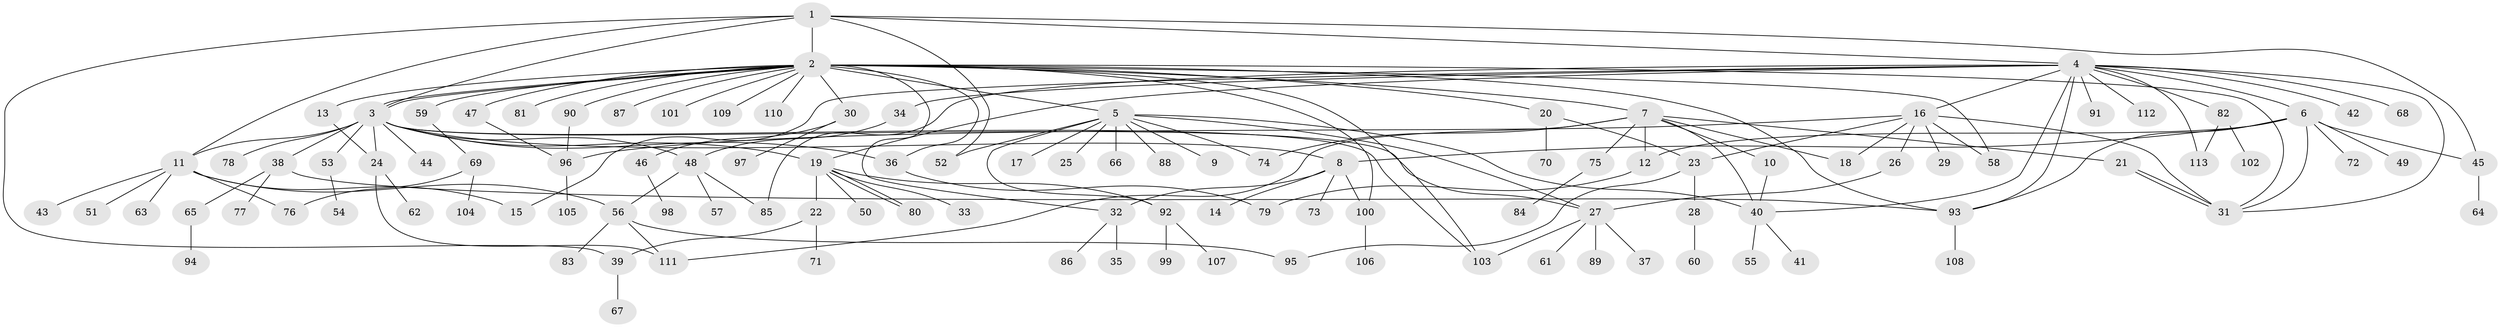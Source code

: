 // Generated by graph-tools (version 1.1) at 2025/14/03/09/25 04:14:42]
// undirected, 113 vertices, 158 edges
graph export_dot {
graph [start="1"]
  node [color=gray90,style=filled];
  1;
  2;
  3;
  4;
  5;
  6;
  7;
  8;
  9;
  10;
  11;
  12;
  13;
  14;
  15;
  16;
  17;
  18;
  19;
  20;
  21;
  22;
  23;
  24;
  25;
  26;
  27;
  28;
  29;
  30;
  31;
  32;
  33;
  34;
  35;
  36;
  37;
  38;
  39;
  40;
  41;
  42;
  43;
  44;
  45;
  46;
  47;
  48;
  49;
  50;
  51;
  52;
  53;
  54;
  55;
  56;
  57;
  58;
  59;
  60;
  61;
  62;
  63;
  64;
  65;
  66;
  67;
  68;
  69;
  70;
  71;
  72;
  73;
  74;
  75;
  76;
  77;
  78;
  79;
  80;
  81;
  82;
  83;
  84;
  85;
  86;
  87;
  88;
  89;
  90;
  91;
  92;
  93;
  94;
  95;
  96;
  97;
  98;
  99;
  100;
  101;
  102;
  103;
  104;
  105;
  106;
  107;
  108;
  109;
  110;
  111;
  112;
  113;
  1 -- 2;
  1 -- 3;
  1 -- 4;
  1 -- 11;
  1 -- 39;
  1 -- 45;
  1 -- 52;
  2 -- 3;
  2 -- 3;
  2 -- 5;
  2 -- 7;
  2 -- 13;
  2 -- 20;
  2 -- 30;
  2 -- 31;
  2 -- 32;
  2 -- 36;
  2 -- 47;
  2 -- 58;
  2 -- 59;
  2 -- 81;
  2 -- 87;
  2 -- 90;
  2 -- 93;
  2 -- 100;
  2 -- 101;
  2 -- 103;
  2 -- 109;
  2 -- 110;
  3 -- 8;
  3 -- 11;
  3 -- 19;
  3 -- 24;
  3 -- 27;
  3 -- 36;
  3 -- 38;
  3 -- 44;
  3 -- 48;
  3 -- 53;
  3 -- 78;
  3 -- 103;
  4 -- 6;
  4 -- 15;
  4 -- 16;
  4 -- 19;
  4 -- 31;
  4 -- 34;
  4 -- 40;
  4 -- 42;
  4 -- 68;
  4 -- 82;
  4 -- 85;
  4 -- 91;
  4 -- 93;
  4 -- 112;
  4 -- 113;
  5 -- 9;
  5 -- 17;
  5 -- 25;
  5 -- 27;
  5 -- 40;
  5 -- 52;
  5 -- 66;
  5 -- 74;
  5 -- 88;
  5 -- 92;
  6 -- 8;
  6 -- 12;
  6 -- 31;
  6 -- 45;
  6 -- 49;
  6 -- 72;
  6 -- 93;
  7 -- 10;
  7 -- 12;
  7 -- 18;
  7 -- 21;
  7 -- 40;
  7 -- 74;
  7 -- 75;
  7 -- 111;
  8 -- 14;
  8 -- 32;
  8 -- 73;
  8 -- 100;
  10 -- 40;
  11 -- 15;
  11 -- 43;
  11 -- 51;
  11 -- 56;
  11 -- 63;
  11 -- 76;
  12 -- 79;
  13 -- 24;
  16 -- 18;
  16 -- 23;
  16 -- 26;
  16 -- 29;
  16 -- 31;
  16 -- 58;
  16 -- 96;
  19 -- 22;
  19 -- 33;
  19 -- 50;
  19 -- 80;
  19 -- 80;
  19 -- 92;
  20 -- 23;
  20 -- 70;
  21 -- 31;
  21 -- 31;
  22 -- 39;
  22 -- 71;
  23 -- 28;
  23 -- 95;
  24 -- 62;
  24 -- 111;
  26 -- 27;
  27 -- 37;
  27 -- 61;
  27 -- 89;
  27 -- 103;
  28 -- 60;
  30 -- 46;
  30 -- 97;
  32 -- 35;
  32 -- 86;
  34 -- 48;
  36 -- 79;
  38 -- 65;
  38 -- 77;
  38 -- 93;
  39 -- 67;
  40 -- 41;
  40 -- 55;
  45 -- 64;
  46 -- 98;
  47 -- 96;
  48 -- 56;
  48 -- 57;
  48 -- 85;
  53 -- 54;
  56 -- 83;
  56 -- 95;
  56 -- 111;
  59 -- 69;
  65 -- 94;
  69 -- 76;
  69 -- 104;
  75 -- 84;
  82 -- 102;
  82 -- 113;
  90 -- 96;
  92 -- 99;
  92 -- 107;
  93 -- 108;
  96 -- 105;
  100 -- 106;
}

